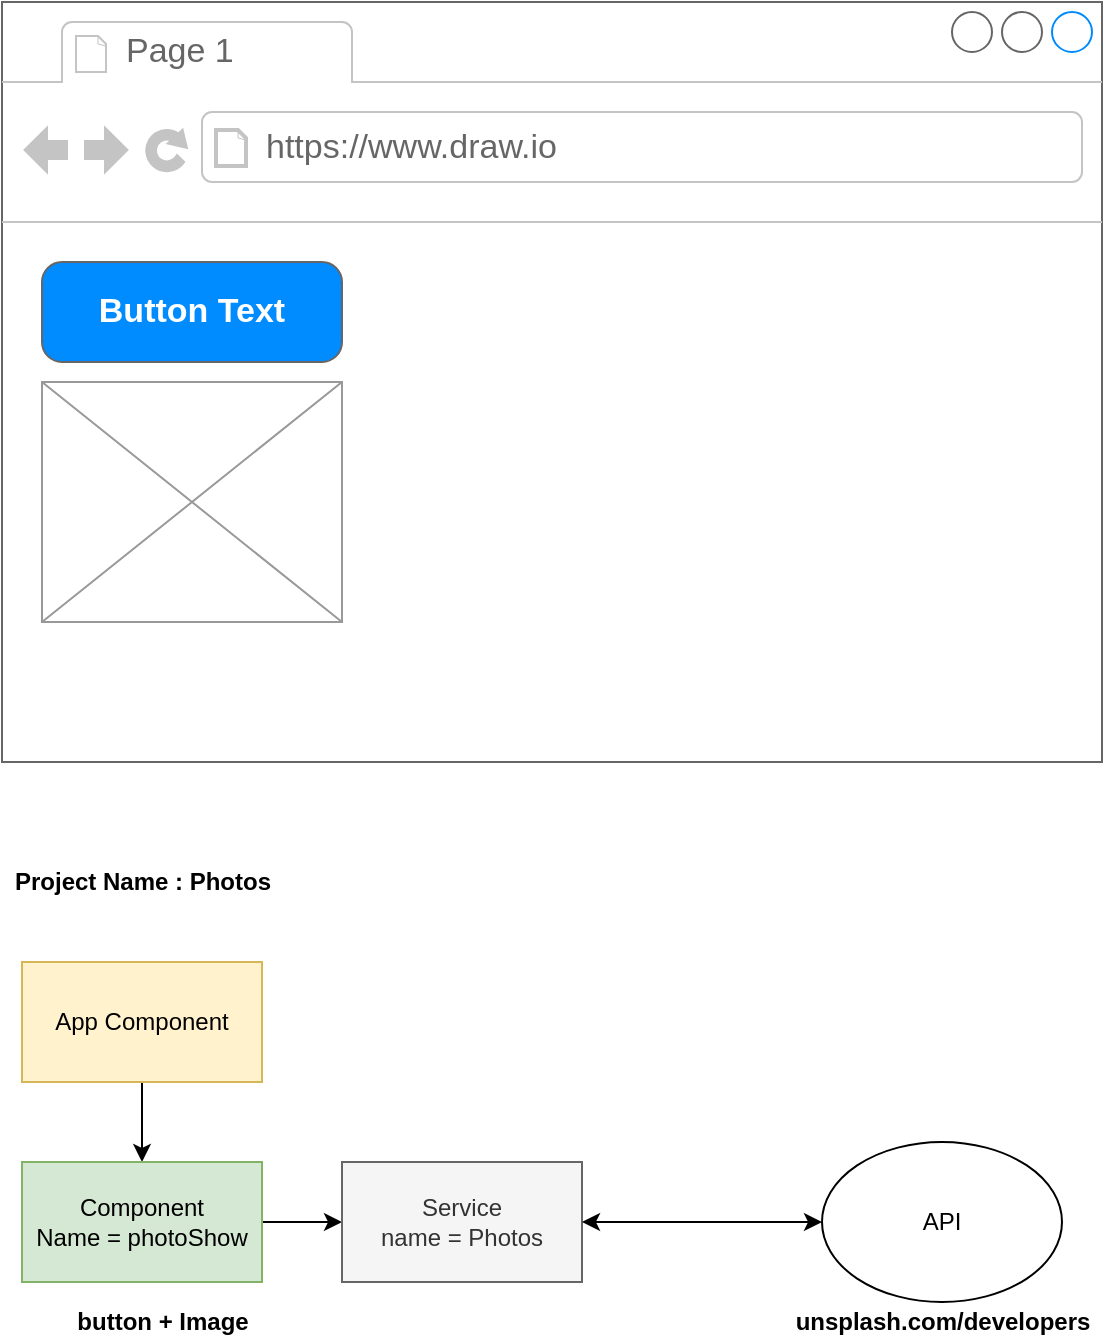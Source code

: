 <mxfile version="12.8.8" type="github">
  <diagram id="KIBefx09iDNaTXEE8LPX" name="Page-1">
    <mxGraphModel dx="4406" dy="4185" grid="1" gridSize="10" guides="1" tooltips="1" connect="1" arrows="1" fold="1" page="1" pageScale="1" pageWidth="1600" pageHeight="900" math="0" shadow="0">
      <root>
        <mxCell id="0" />
        <mxCell id="1" parent="0" />
        <mxCell id="8SypVQvZ9dlp29FVqwdF-13" value="" style="strokeWidth=1;shadow=0;dashed=0;align=center;html=1;shape=mxgraph.mockup.containers.browserWindow;rSize=0;strokeColor=#666666;strokeColor2=#008cff;strokeColor3=#c4c4c4;mainText=,;recursiveResize=0;" parent="1" vertex="1">
          <mxGeometry x="-3170" y="-3580" width="550" height="380" as="geometry" />
        </mxCell>
        <mxCell id="8SypVQvZ9dlp29FVqwdF-14" value="Page 1" style="strokeWidth=1;shadow=0;dashed=0;align=center;html=1;shape=mxgraph.mockup.containers.anchor;fontSize=17;fontColor=#666666;align=left;" parent="8SypVQvZ9dlp29FVqwdF-13" vertex="1">
          <mxGeometry x="60" y="12" width="110" height="26" as="geometry" />
        </mxCell>
        <mxCell id="8SypVQvZ9dlp29FVqwdF-15" value="https://www.draw.io" style="strokeWidth=1;shadow=0;dashed=0;align=center;html=1;shape=mxgraph.mockup.containers.anchor;rSize=0;fontSize=17;fontColor=#666666;align=left;" parent="8SypVQvZ9dlp29FVqwdF-13" vertex="1">
          <mxGeometry x="130" y="60" width="250" height="26" as="geometry" />
        </mxCell>
        <mxCell id="8SypVQvZ9dlp29FVqwdF-17" value="Button Text" style="strokeWidth=1;shadow=0;dashed=0;align=center;html=1;shape=mxgraph.mockup.buttons.button;strokeColor=#666666;fontColor=#ffffff;mainText=;buttonStyle=round;fontSize=17;fontStyle=1;fillColor=#008cff;whiteSpace=wrap;" parent="8SypVQvZ9dlp29FVqwdF-13" vertex="1">
          <mxGeometry x="20" y="130" width="150" height="50" as="geometry" />
        </mxCell>
        <mxCell id="8SypVQvZ9dlp29FVqwdF-18" value="" style="verticalLabelPosition=bottom;shadow=0;dashed=0;align=center;html=1;verticalAlign=top;strokeWidth=1;shape=mxgraph.mockup.graphics.simpleIcon;strokeColor=#999999;" parent="8SypVQvZ9dlp29FVqwdF-13" vertex="1">
          <mxGeometry x="20" y="190" width="150" height="120" as="geometry" />
        </mxCell>
        <mxCell id="8SypVQvZ9dlp29FVqwdF-21" value="" style="edgeStyle=orthogonalEdgeStyle;rounded=0;orthogonalLoop=1;jettySize=auto;html=1;" parent="1" source="8SypVQvZ9dlp29FVqwdF-19" target="8SypVQvZ9dlp29FVqwdF-20" edge="1">
          <mxGeometry relative="1" as="geometry" />
        </mxCell>
        <mxCell id="8SypVQvZ9dlp29FVqwdF-19" value="App Component" style="rounded=0;whiteSpace=wrap;html=1;fillColor=#fff2cc;strokeColor=#d6b656;" parent="1" vertex="1">
          <mxGeometry x="-3160" y="-3100" width="120" height="60" as="geometry" />
        </mxCell>
        <mxCell id="8SypVQvZ9dlp29FVqwdF-30" style="edgeStyle=orthogonalEdgeStyle;rounded=0;orthogonalLoop=1;jettySize=auto;html=1;exitX=1;exitY=0.5;exitDx=0;exitDy=0;entryX=0;entryY=0.5;entryDx=0;entryDy=0;" parent="1" source="8SypVQvZ9dlp29FVqwdF-20" target="8SypVQvZ9dlp29FVqwdF-23" edge="1">
          <mxGeometry relative="1" as="geometry" />
        </mxCell>
        <mxCell id="8SypVQvZ9dlp29FVqwdF-20" value="Component&lt;br&gt;Name = photoShow" style="rounded=0;whiteSpace=wrap;html=1;fillColor=#d5e8d4;strokeColor=#82b366;" parent="1" vertex="1">
          <mxGeometry x="-3160" y="-3000" width="120" height="60" as="geometry" />
        </mxCell>
        <mxCell id="8SypVQvZ9dlp29FVqwdF-22" value="Project Name : Photos" style="text;html=1;align=center;verticalAlign=middle;resizable=0;points=[];autosize=1;fontStyle=1" parent="1" vertex="1">
          <mxGeometry x="-3170" y="-3150" width="140" height="20" as="geometry" />
        </mxCell>
        <mxCell id="8SypVQvZ9dlp29FVqwdF-23" value="Service&lt;br&gt;name = Photos" style="rounded=0;whiteSpace=wrap;html=1;fillColor=#f5f5f5;strokeColor=#666666;fontColor=#333333;" parent="1" vertex="1">
          <mxGeometry x="-3000" y="-3000" width="120" height="60" as="geometry" />
        </mxCell>
        <mxCell id="8SypVQvZ9dlp29FVqwdF-24" value="" style="endArrow=classic;startArrow=classic;html=1;exitX=1;exitY=0.5;exitDx=0;exitDy=0;entryX=0;entryY=0.5;entryDx=0;entryDy=0;" parent="1" source="8SypVQvZ9dlp29FVqwdF-23" target="8SypVQvZ9dlp29FVqwdF-26" edge="1">
          <mxGeometry width="50" height="50" relative="1" as="geometry">
            <mxPoint x="-2800" y="-2960" as="sourcePoint" />
            <mxPoint x="-2770" y="-2970" as="targetPoint" />
          </mxGeometry>
        </mxCell>
        <mxCell id="8SypVQvZ9dlp29FVqwdF-26" value="API" style="ellipse;whiteSpace=wrap;html=1;" parent="1" vertex="1">
          <mxGeometry x="-2760" y="-3010" width="120" height="80" as="geometry" />
        </mxCell>
        <mxCell id="8SypVQvZ9dlp29FVqwdF-29" value="button + Image" style="text;html=1;align=center;verticalAlign=middle;resizable=0;points=[];autosize=1;fontStyle=1" parent="1" vertex="1">
          <mxGeometry x="-3140" y="-2930" width="100" height="20" as="geometry" />
        </mxCell>
        <mxCell id="8SypVQvZ9dlp29FVqwdF-33" value="unsplash.com/developers" style="text;html=1;align=center;verticalAlign=middle;resizable=0;points=[];autosize=1;fontStyle=1" parent="1" vertex="1">
          <mxGeometry x="-2780" y="-2930" width="160" height="20" as="geometry" />
        </mxCell>
      </root>
    </mxGraphModel>
  </diagram>
</mxfile>
